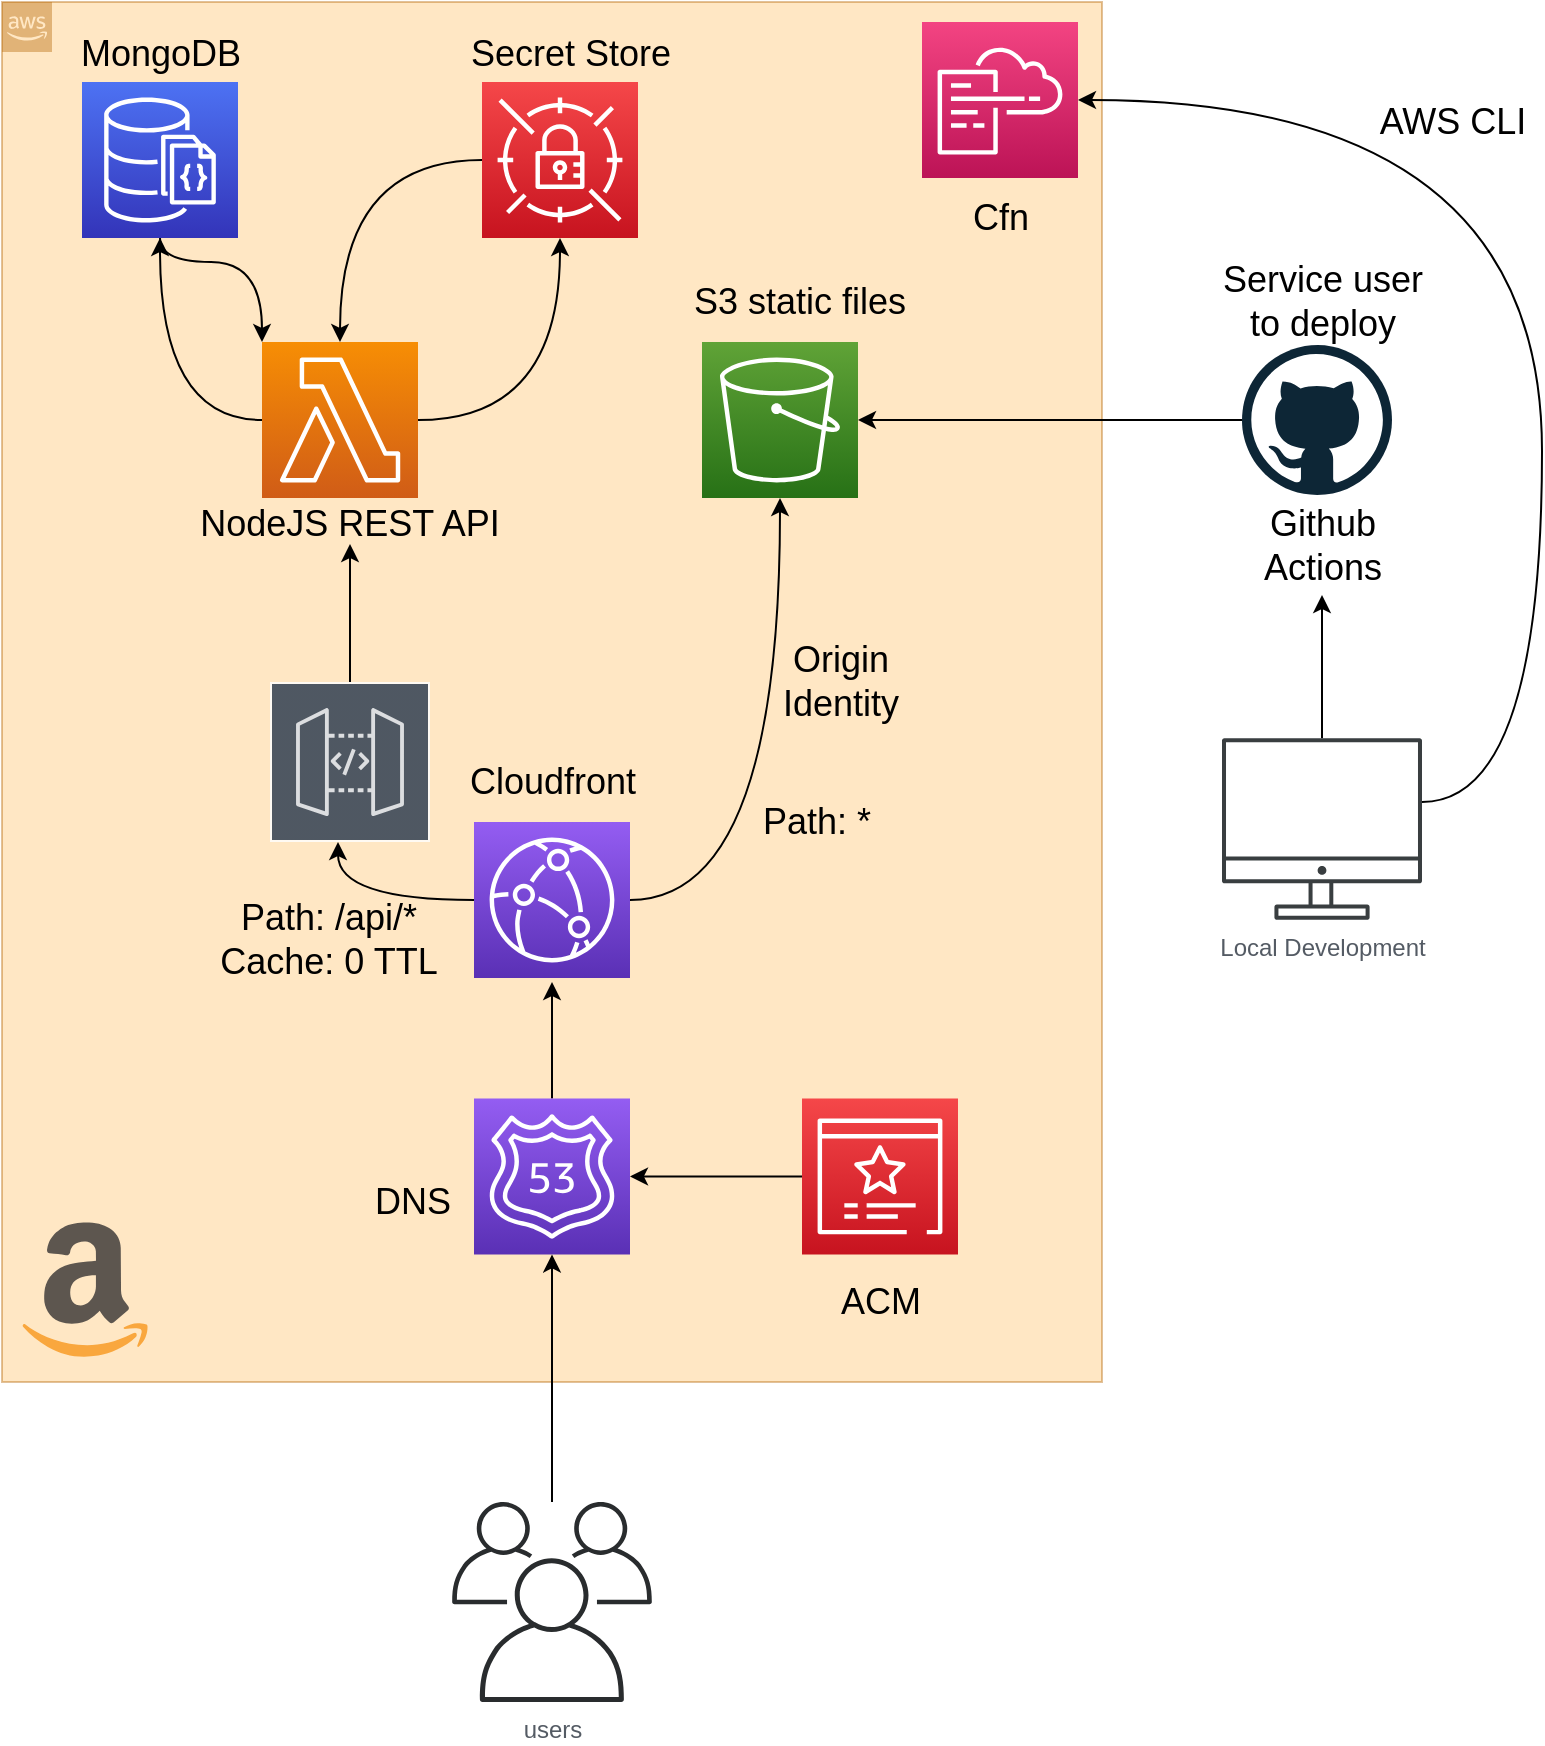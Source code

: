 <mxfile version="13.7.2" type="device"><diagram id="li0FpPIBceObVjSW7jnN" name="Page-1"><mxGraphModel dx="1694" dy="1136" grid="1" gridSize="10" guides="1" tooltips="1" connect="1" arrows="1" fold="1" page="1" pageScale="1" pageWidth="827" pageHeight="1169" math="0" shadow="0"><root><mxCell id="0"/><mxCell id="1" parent="0"/><mxCell id="a-6R1ro_kr6KYTagwI1Z-5" value="" style="points=[[0,0],[0.25,0],[0.5,0],[0.75,0],[1,0],[1,0.25],[1,0.5],[1,0.75],[1,1],[0.75,1],[0.5,1],[0.25,1],[0,1],[0,0.75],[0,0.5],[0,0.25]];outlineConnect=0;html=1;whiteSpace=wrap;fontSize=12;fontStyle=0;shape=mxgraph.aws4.group;grIcon=mxgraph.aws4.group_aws_cloud_alt;strokeColor=#b46504;verticalAlign=top;align=left;spacingLeft=30;dashed=0;fillColor=#FFC46D;opacity=40;" vertex="1" parent="1"><mxGeometry x="40" y="40" width="550" height="690" as="geometry"/></mxCell><mxCell id="a-6R1ro_kr6KYTagwI1Z-56" style="edgeStyle=orthogonalEdgeStyle;curved=1;rounded=0;orthogonalLoop=1;jettySize=auto;html=1;" edge="1" parent="1" source="a-6R1ro_kr6KYTagwI1Z-8" target="a-6R1ro_kr6KYTagwI1Z-11"><mxGeometry relative="1" as="geometry"><mxPoint x="119" y="170" as="sourcePoint"/><Array as="points"><mxPoint x="119" y="170"/><mxPoint x="170" y="170"/></Array></mxGeometry></mxCell><mxCell id="a-6R1ro_kr6KYTagwI1Z-8" value="" style="outlineConnect=0;fontColor=#232F3E;gradientColor=#4D72F3;gradientDirection=north;fillColor=#3334B9;strokeColor=#ffffff;dashed=0;verticalLabelPosition=bottom;verticalAlign=top;align=center;html=1;fontSize=12;fontStyle=0;aspect=fixed;shape=mxgraph.aws4.resourceIcon;resIcon=mxgraph.aws4.documentdb_with_mongodb_compatibility;" vertex="1" parent="1"><mxGeometry x="80" y="80" width="78" height="78" as="geometry"/></mxCell><mxCell id="a-6R1ro_kr6KYTagwI1Z-26" style="edgeStyle=orthogonalEdgeStyle;curved=1;rounded=0;orthogonalLoop=1;jettySize=auto;html=1;" edge="1" parent="1" source="a-6R1ro_kr6KYTagwI1Z-9" target="a-6R1ro_kr6KYTagwI1Z-15"><mxGeometry relative="1" as="geometry"/></mxCell><mxCell id="a-6R1ro_kr6KYTagwI1Z-53" style="edgeStyle=orthogonalEdgeStyle;curved=1;rounded=0;orthogonalLoop=1;jettySize=auto;html=1;" edge="1" parent="1" source="a-6R1ro_kr6KYTagwI1Z-9" target="a-6R1ro_kr6KYTagwI1Z-59"><mxGeometry relative="1" as="geometry"><Array as="points"><mxPoint x="208" y="489"/></Array></mxGeometry></mxCell><mxCell id="a-6R1ro_kr6KYTagwI1Z-9" value="" style="outlineConnect=0;fontColor=#232F3E;gradientColor=#945DF2;gradientDirection=north;fillColor=#5A30B5;strokeColor=#ffffff;dashed=0;verticalLabelPosition=bottom;verticalAlign=top;align=center;html=1;fontSize=12;fontStyle=0;aspect=fixed;shape=mxgraph.aws4.resourceIcon;resIcon=mxgraph.aws4.cloudfront;" vertex="1" parent="1"><mxGeometry x="276" y="450" width="78" height="78" as="geometry"/></mxCell><mxCell id="a-6R1ro_kr6KYTagwI1Z-23" style="edgeStyle=orthogonalEdgeStyle;rounded=0;orthogonalLoop=1;jettySize=auto;html=1;" edge="1" parent="1" source="a-6R1ro_kr6KYTagwI1Z-10"><mxGeometry relative="1" as="geometry"><mxPoint x="315" y="530" as="targetPoint"/></mxGeometry></mxCell><mxCell id="a-6R1ro_kr6KYTagwI1Z-10" value="" style="outlineConnect=0;fontColor=#232F3E;gradientColor=#945DF2;gradientDirection=north;fillColor=#5A30B5;strokeColor=#ffffff;dashed=0;verticalLabelPosition=bottom;verticalAlign=top;align=center;html=1;fontSize=12;fontStyle=0;aspect=fixed;shape=mxgraph.aws4.resourceIcon;resIcon=mxgraph.aws4.route_53;" vertex="1" parent="1"><mxGeometry x="276" y="588.2" width="78" height="78" as="geometry"/></mxCell><mxCell id="a-6R1ro_kr6KYTagwI1Z-28" style="edgeStyle=orthogonalEdgeStyle;curved=1;rounded=0;orthogonalLoop=1;jettySize=auto;html=1;" edge="1" parent="1" source="a-6R1ro_kr6KYTagwI1Z-11" target="a-6R1ro_kr6KYTagwI1Z-14"><mxGeometry relative="1" as="geometry"/></mxCell><mxCell id="a-6R1ro_kr6KYTagwI1Z-30" style="edgeStyle=orthogonalEdgeStyle;curved=1;rounded=0;orthogonalLoop=1;jettySize=auto;html=1;" edge="1" parent="1" source="a-6R1ro_kr6KYTagwI1Z-11" target="a-6R1ro_kr6KYTagwI1Z-8"><mxGeometry relative="1" as="geometry"/></mxCell><mxCell id="a-6R1ro_kr6KYTagwI1Z-11" value="" style="outlineConnect=0;fontColor=#232F3E;gradientColor=#F78E04;gradientDirection=north;fillColor=#D05C17;strokeColor=#ffffff;dashed=0;verticalLabelPosition=bottom;verticalAlign=top;align=center;html=1;fontSize=12;fontStyle=0;aspect=fixed;shape=mxgraph.aws4.resourceIcon;resIcon=mxgraph.aws4.lambda;" vertex="1" parent="1"><mxGeometry x="170" y="210" width="78" height="78" as="geometry"/></mxCell><mxCell id="a-6R1ro_kr6KYTagwI1Z-22" style="edgeStyle=orthogonalEdgeStyle;rounded=0;orthogonalLoop=1;jettySize=auto;html=1;" edge="1" parent="1" source="a-6R1ro_kr6KYTagwI1Z-12" target="a-6R1ro_kr6KYTagwI1Z-10"><mxGeometry relative="1" as="geometry"/></mxCell><mxCell id="a-6R1ro_kr6KYTagwI1Z-12" value="users" style="outlineConnect=0;fontColor=#545B64;strokeColor=none;dashed=0;verticalLabelPosition=bottom;verticalAlign=top;align=center;html=1;fontSize=12;fontStyle=0;aspect=fixed;shape=mxgraph.aws4.illustration_users;pointerEvents=1;fillColor=#292C2E;" vertex="1" parent="1"><mxGeometry x="265" y="790" width="100" height="100" as="geometry"/></mxCell><mxCell id="a-6R1ro_kr6KYTagwI1Z-35" style="edgeStyle=orthogonalEdgeStyle;curved=1;rounded=0;orthogonalLoop=1;jettySize=auto;html=1;" edge="1" parent="1" source="a-6R1ro_kr6KYTagwI1Z-13" target="a-6R1ro_kr6KYTagwI1Z-10"><mxGeometry relative="1" as="geometry"/></mxCell><mxCell id="a-6R1ro_kr6KYTagwI1Z-13" value="" style="outlineConnect=0;fontColor=#232F3E;gradientColor=#F54749;gradientDirection=north;fillColor=#C7131F;strokeColor=#ffffff;dashed=0;verticalLabelPosition=bottom;verticalAlign=top;align=center;html=1;fontSize=12;fontStyle=0;aspect=fixed;shape=mxgraph.aws4.resourceIcon;resIcon=mxgraph.aws4.certificate_manager_3;" vertex="1" parent="1"><mxGeometry x="440" y="588.2" width="78" height="78" as="geometry"/></mxCell><mxCell id="a-6R1ro_kr6KYTagwI1Z-29" style="edgeStyle=orthogonalEdgeStyle;curved=1;rounded=0;orthogonalLoop=1;jettySize=auto;html=1;" edge="1" parent="1" source="a-6R1ro_kr6KYTagwI1Z-14" target="a-6R1ro_kr6KYTagwI1Z-11"><mxGeometry relative="1" as="geometry"/></mxCell><mxCell id="a-6R1ro_kr6KYTagwI1Z-14" value="" style="outlineConnect=0;fontColor=#232F3E;gradientColor=#F54749;gradientDirection=north;fillColor=#C7131F;strokeColor=#ffffff;dashed=0;verticalLabelPosition=bottom;verticalAlign=top;align=center;html=1;fontSize=12;fontStyle=0;aspect=fixed;shape=mxgraph.aws4.resourceIcon;resIcon=mxgraph.aws4.secrets_manager;" vertex="1" parent="1"><mxGeometry x="280" y="80" width="78" height="78" as="geometry"/></mxCell><mxCell id="a-6R1ro_kr6KYTagwI1Z-15" value="" style="outlineConnect=0;fontColor=#232F3E;gradientColor=#60A337;gradientDirection=north;fillColor=#277116;strokeColor=#ffffff;dashed=0;verticalLabelPosition=bottom;verticalAlign=top;align=center;html=1;fontSize=12;fontStyle=0;aspect=fixed;shape=mxgraph.aws4.resourceIcon;resIcon=mxgraph.aws4.s3;" vertex="1" parent="1"><mxGeometry x="390" y="210" width="78" height="78" as="geometry"/></mxCell><mxCell id="a-6R1ro_kr6KYTagwI1Z-33" style="edgeStyle=orthogonalEdgeStyle;curved=1;rounded=0;orthogonalLoop=1;jettySize=auto;html=1;" edge="1" parent="1" source="a-6R1ro_kr6KYTagwI1Z-17" target="a-6R1ro_kr6KYTagwI1Z-18"><mxGeometry relative="1" as="geometry"><Array as="points"><mxPoint x="810" y="440"/><mxPoint x="810" y="89"/></Array></mxGeometry></mxCell><mxCell id="a-6R1ro_kr6KYTagwI1Z-49" style="edgeStyle=orthogonalEdgeStyle;curved=1;rounded=0;orthogonalLoop=1;jettySize=auto;html=1;" edge="1" parent="1" source="a-6R1ro_kr6KYTagwI1Z-16" target="a-6R1ro_kr6KYTagwI1Z-15"><mxGeometry relative="1" as="geometry"/></mxCell><mxCell id="a-6R1ro_kr6KYTagwI1Z-16" value="" style="dashed=0;outlineConnect=0;html=1;align=center;labelPosition=center;verticalLabelPosition=bottom;verticalAlign=top;shape=mxgraph.weblogos.github;fillColor=#FFAC31;" vertex="1" parent="1"><mxGeometry x="660" y="211.5" width="75" height="75" as="geometry"/></mxCell><mxCell id="a-6R1ro_kr6KYTagwI1Z-51" style="edgeStyle=orthogonalEdgeStyle;curved=1;rounded=0;orthogonalLoop=1;jettySize=auto;html=1;entryX=0.5;entryY=1;entryDx=0;entryDy=0;" edge="1" parent="1" source="a-6R1ro_kr6KYTagwI1Z-17" target="a-6R1ro_kr6KYTagwI1Z-48"><mxGeometry relative="1" as="geometry"/></mxCell><mxCell id="a-6R1ro_kr6KYTagwI1Z-17" value="Local Development" style="outlineConnect=0;gradientColor=none;fontColor=#545B64;strokeColor=none;dashed=0;verticalLabelPosition=bottom;verticalAlign=top;align=center;html=1;fontSize=12;fontStyle=0;aspect=fixed;shape=mxgraph.aws4.illustration_desktop;pointerEvents=1;fillColor=#393E40;" vertex="1" parent="1"><mxGeometry x="650" y="408" width="100" height="91" as="geometry"/></mxCell><mxCell id="a-6R1ro_kr6KYTagwI1Z-18" value="" style="outlineConnect=0;fontColor=#232F3E;gradientColor=#F34482;gradientDirection=north;fillColor=#BC1356;strokeColor=#ffffff;dashed=0;verticalLabelPosition=bottom;verticalAlign=top;align=center;html=1;fontSize=12;fontStyle=0;aspect=fixed;shape=mxgraph.aws4.resourceIcon;resIcon=mxgraph.aws4.cloudformation;" vertex="1" parent="1"><mxGeometry x="500" y="50" width="78" height="78" as="geometry"/></mxCell><mxCell id="a-6R1ro_kr6KYTagwI1Z-21" value="" style="dashed=0;outlineConnect=0;html=1;align=center;labelPosition=center;verticalLabelPosition=bottom;verticalAlign=top;shape=mxgraph.weblogos.amazon;fillColor=#FFC46D;opacity=80;" vertex="1" parent="1"><mxGeometry x="50" y="650" width="62.8" height="68.2" as="geometry"/></mxCell><mxCell id="a-6R1ro_kr6KYTagwI1Z-36" value="&lt;font style=&quot;font-size: 18px&quot;&gt;Secret Store&lt;/font&gt;" style="text;html=1;strokeColor=none;fillColor=none;align=center;verticalAlign=middle;whiteSpace=wrap;rounded=0;opacity=80;" vertex="1" parent="1"><mxGeometry x="271.5" y="56" width="105" height="20" as="geometry"/></mxCell><mxCell id="a-6R1ro_kr6KYTagwI1Z-37" value="&lt;font style=&quot;font-size: 18px&quot;&gt;MongoDB&lt;/font&gt;" style="text;html=1;strokeColor=none;fillColor=none;align=center;verticalAlign=middle;whiteSpace=wrap;rounded=0;opacity=80;" vertex="1" parent="1"><mxGeometry x="66.5" y="56" width="105" height="20" as="geometry"/></mxCell><mxCell id="a-6R1ro_kr6KYTagwI1Z-38" value="&lt;font style=&quot;font-size: 18px&quot;&gt;Cfn&lt;/font&gt;" style="text;html=1;strokeColor=none;fillColor=none;align=center;verticalAlign=middle;whiteSpace=wrap;rounded=0;opacity=80;" vertex="1" parent="1"><mxGeometry x="486.5" y="138" width="105" height="20" as="geometry"/></mxCell><mxCell id="a-6R1ro_kr6KYTagwI1Z-39" value="&lt;font style=&quot;font-size: 18px&quot;&gt;S3 static files&lt;/font&gt;" style="text;html=1;strokeColor=none;fillColor=none;align=center;verticalAlign=middle;whiteSpace=wrap;rounded=0;opacity=80;" vertex="1" parent="1"><mxGeometry x="376.5" y="180" width="123.5" height="20" as="geometry"/></mxCell><mxCell id="a-6R1ro_kr6KYTagwI1Z-40" value="&lt;font style=&quot;font-size: 18px&quot;&gt;ACM&lt;/font&gt;" style="text;html=1;strokeColor=none;fillColor=none;align=center;verticalAlign=middle;whiteSpace=wrap;rounded=0;opacity=80;" vertex="1" parent="1"><mxGeometry x="426.5" y="680" width="105" height="20" as="geometry"/></mxCell><mxCell id="a-6R1ro_kr6KYTagwI1Z-41" value="&lt;span style=&quot;font-size: 18px&quot;&gt;DNS&lt;/span&gt;" style="text;html=1;strokeColor=none;fillColor=none;align=center;verticalAlign=middle;whiteSpace=wrap;rounded=0;opacity=80;" vertex="1" parent="1"><mxGeometry x="192.8" y="630" width="105" height="20" as="geometry"/></mxCell><mxCell id="a-6R1ro_kr6KYTagwI1Z-42" value="&lt;font style=&quot;font-size: 18px&quot;&gt;Cloudfront&lt;/font&gt;" style="text;html=1;strokeColor=none;fillColor=none;align=center;verticalAlign=middle;whiteSpace=wrap;rounded=0;opacity=80;" vertex="1" parent="1"><mxGeometry x="262.5" y="420" width="105" height="20" as="geometry"/></mxCell><mxCell id="a-6R1ro_kr6KYTagwI1Z-43" value="&lt;font style=&quot;font-size: 18px&quot;&gt;Path: /api/*&lt;br&gt;Cache: 0 TTL&lt;br&gt;&lt;/font&gt;" style="text;html=1;strokeColor=none;fillColor=none;align=center;verticalAlign=middle;whiteSpace=wrap;rounded=0;opacity=80;" vertex="1" parent="1"><mxGeometry x="144" y="499" width="118.5" height="20" as="geometry"/></mxCell><mxCell id="a-6R1ro_kr6KYTagwI1Z-44" value="&lt;font style=&quot;font-size: 18px&quot;&gt;Path: *&lt;/font&gt;" style="text;html=1;strokeColor=none;fillColor=none;align=center;verticalAlign=middle;whiteSpace=wrap;rounded=0;opacity=80;" vertex="1" parent="1"><mxGeometry x="395" y="440" width="105" height="20" as="geometry"/></mxCell><mxCell id="a-6R1ro_kr6KYTagwI1Z-46" value="&lt;span style=&quot;font-size: 18px&quot;&gt;NodeJS REST API&lt;/span&gt;" style="text;html=1;strokeColor=none;fillColor=none;align=center;verticalAlign=middle;whiteSpace=wrap;rounded=0;opacity=80;" vertex="1" parent="1"><mxGeometry x="127.25" y="291" width="173.5" height="20" as="geometry"/></mxCell><mxCell id="a-6R1ro_kr6KYTagwI1Z-48" value="&lt;font style=&quot;font-size: 18px&quot;&gt;Github Actions&lt;/font&gt;" style="text;html=1;strokeColor=none;fillColor=none;align=center;verticalAlign=middle;whiteSpace=wrap;rounded=0;opacity=80;" vertex="1" parent="1"><mxGeometry x="647.5" y="286.5" width="105" height="50" as="geometry"/></mxCell><mxCell id="a-6R1ro_kr6KYTagwI1Z-52" value="&lt;font style=&quot;font-size: 18px&quot;&gt;Service user to deploy&lt;/font&gt;" style="text;html=1;strokeColor=none;fillColor=none;align=center;verticalAlign=middle;whiteSpace=wrap;rounded=0;opacity=80;" vertex="1" parent="1"><mxGeometry x="647.5" y="180" width="105" height="20" as="geometry"/></mxCell><mxCell id="a-6R1ro_kr6KYTagwI1Z-55" value="&lt;font style=&quot;font-size: 18px&quot;&gt;AWS CLI&lt;/font&gt;" style="text;html=1;align=center;verticalAlign=middle;resizable=0;points=[];autosize=1;" vertex="1" parent="1"><mxGeometry x="720" y="90" width="90" height="20" as="geometry"/></mxCell><mxCell id="a-6R1ro_kr6KYTagwI1Z-58" value="&lt;font style=&quot;font-size: 18px&quot;&gt;Origin Identity&lt;/font&gt;" style="text;html=1;strokeColor=none;fillColor=none;align=center;verticalAlign=middle;whiteSpace=wrap;rounded=0;opacity=80;" vertex="1" parent="1"><mxGeometry x="414" y="370" width="90.63" height="20" as="geometry"/></mxCell><mxCell id="a-6R1ro_kr6KYTagwI1Z-63" style="rounded=0;orthogonalLoop=1;jettySize=auto;html=1;" edge="1" parent="1" source="a-6R1ro_kr6KYTagwI1Z-59" target="a-6R1ro_kr6KYTagwI1Z-46"><mxGeometry relative="1" as="geometry"/></mxCell><mxCell id="a-6R1ro_kr6KYTagwI1Z-59" value="" style="outlineConnect=0;fontColor=#232F3E;gradientColor=none;strokeColor=#ffffff;fillColor=#232F3E;dashed=0;verticalLabelPosition=middle;verticalAlign=bottom;align=center;html=1;whiteSpace=wrap;fontSize=10;fontStyle=1;spacing=3;shape=mxgraph.aws4.productIcon;prIcon=mxgraph.aws4.api_gateway;opacity=80;" vertex="1" parent="1"><mxGeometry x="174" y="380" width="80" height="80" as="geometry"/></mxCell></root></mxGraphModel></diagram></mxfile>